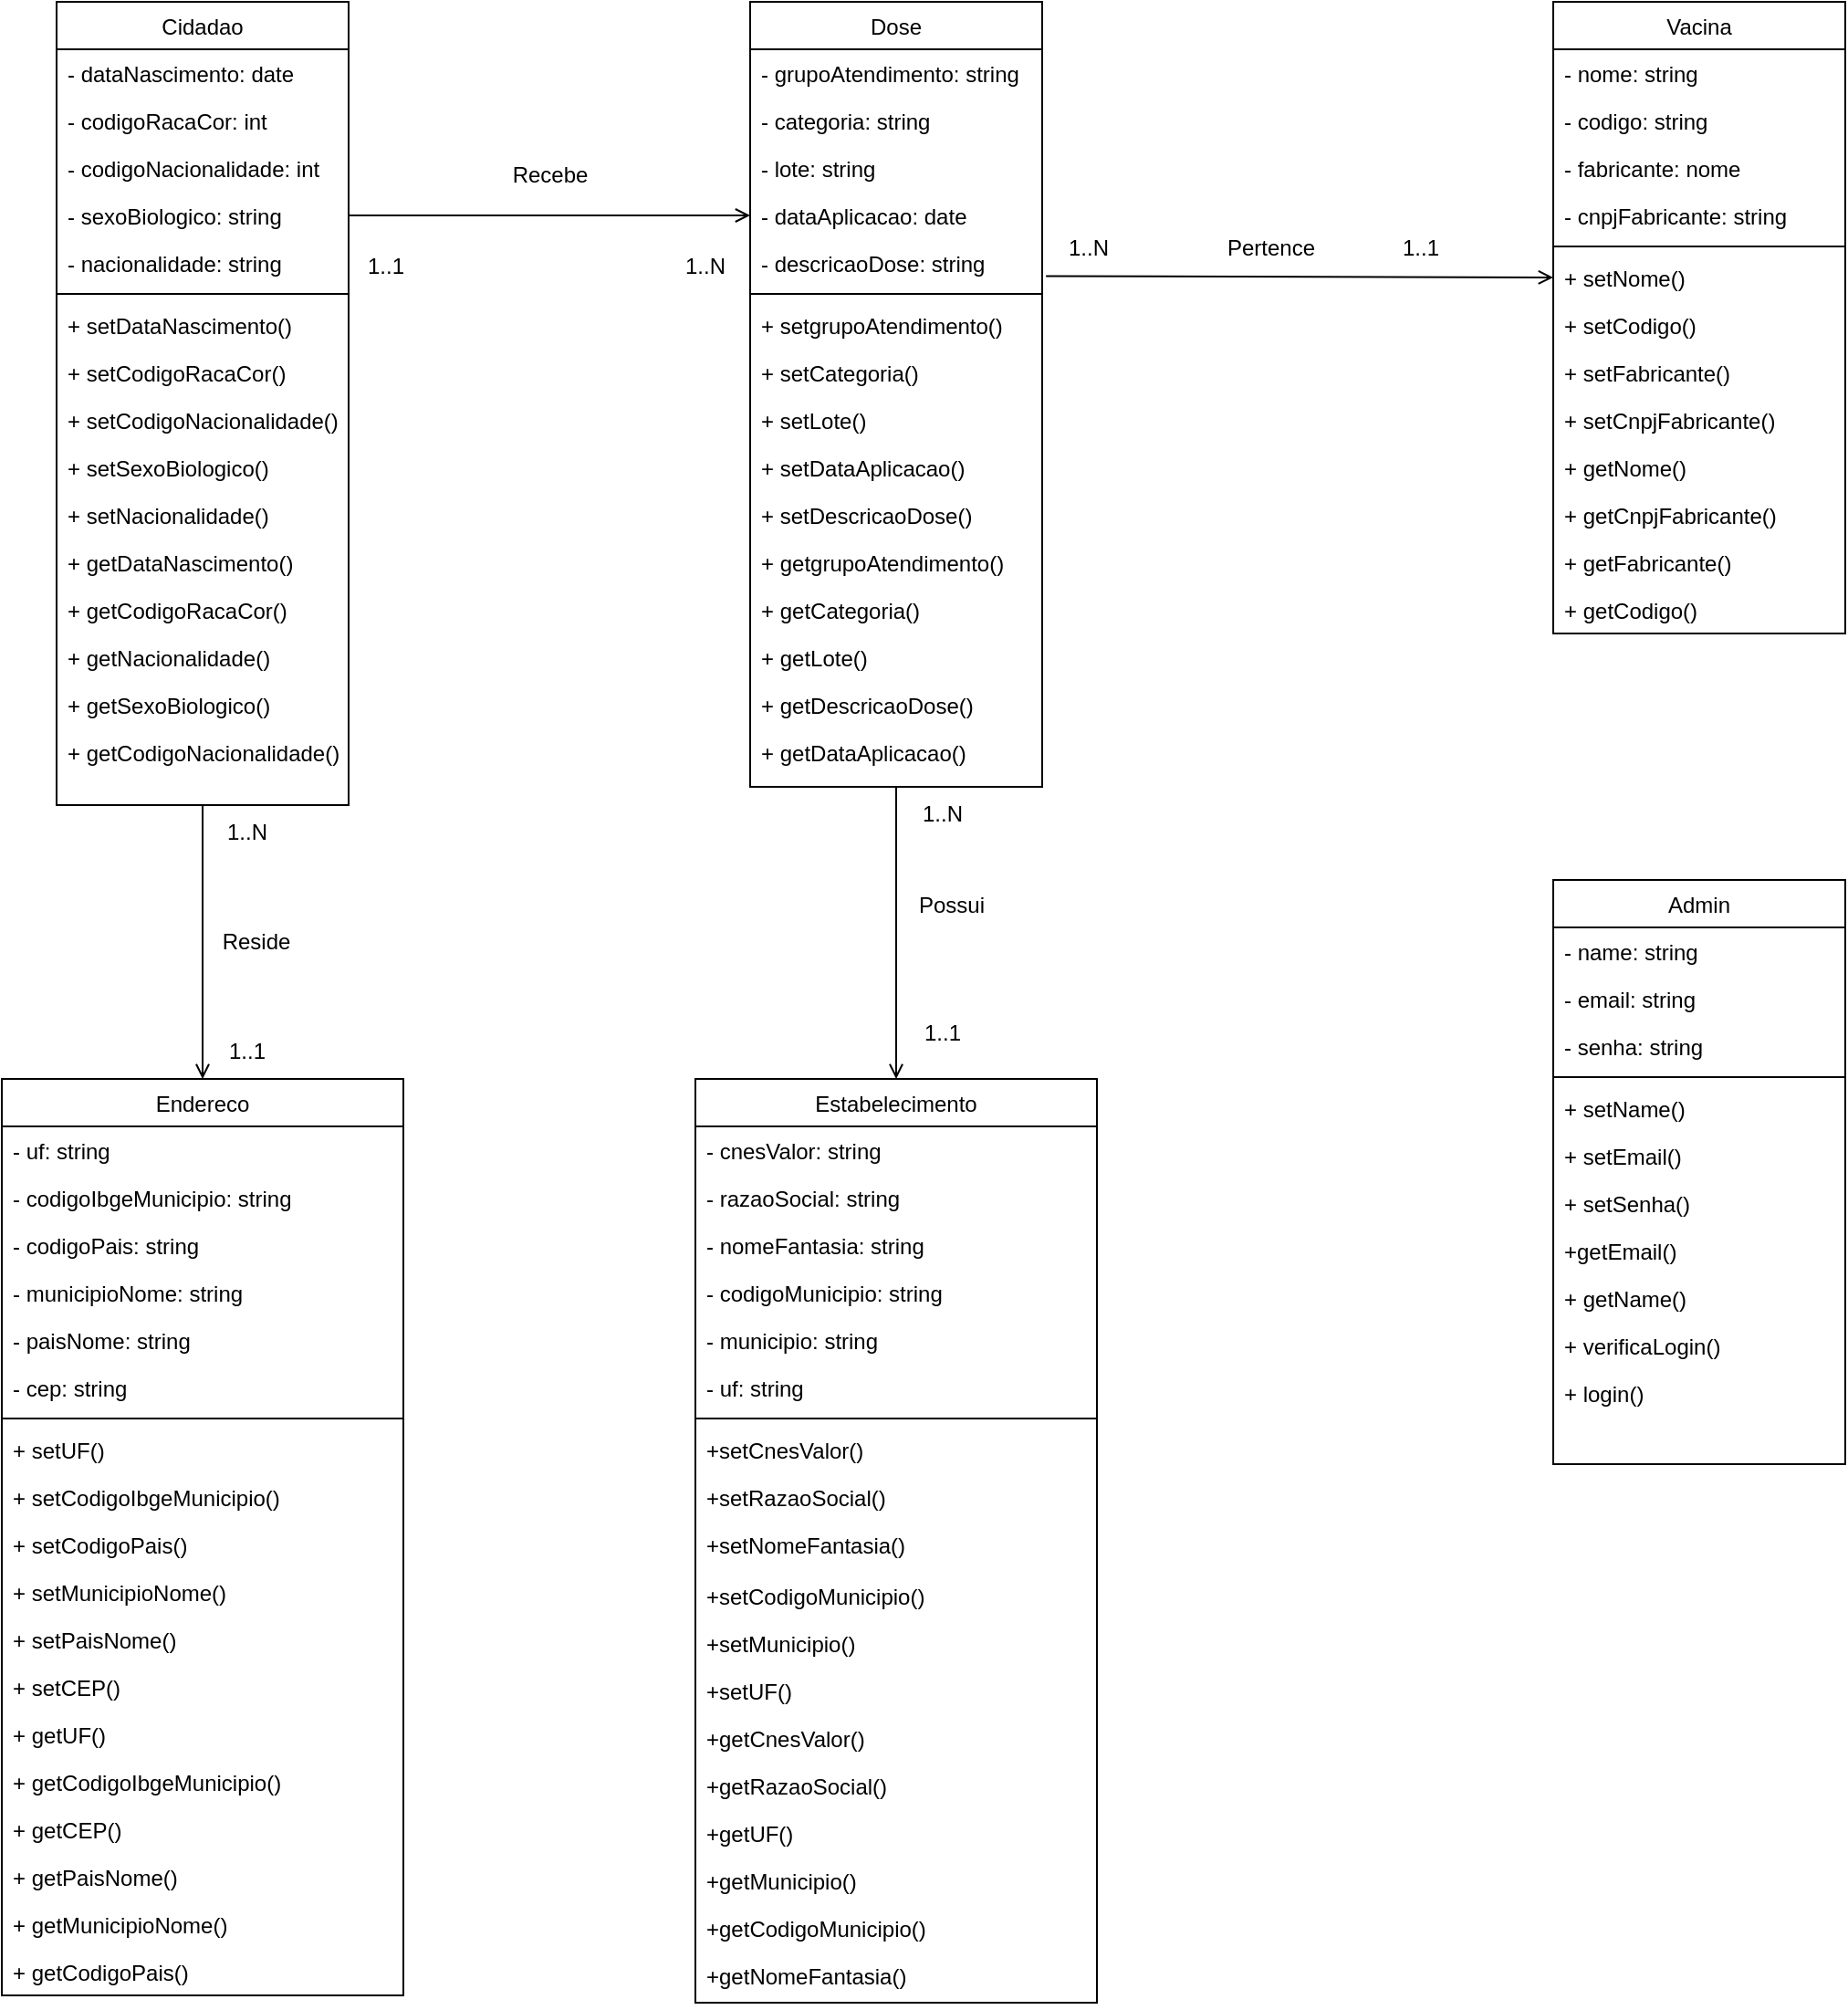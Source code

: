 <mxfile version="23.0.1" type="google">
  <diagram id="C5RBs43oDa-KdzZeNtuy" name="Page-1">
    <mxGraphModel grid="1" page="1" gridSize="10" guides="1" tooltips="1" connect="1" arrows="1" fold="1" pageScale="1" pageWidth="827" pageHeight="1169" math="0" shadow="0">
      <root>
        <mxCell id="WIyWlLk6GJQsqaUBKTNV-0" />
        <mxCell id="WIyWlLk6GJQsqaUBKTNV-1" parent="WIyWlLk6GJQsqaUBKTNV-0" />
        <mxCell id="zkfFHV4jXpPFQw0GAbJ--0" value="Cidadao" style="swimlane;fontStyle=0;align=center;verticalAlign=top;childLayout=stackLayout;horizontal=1;startSize=26;horizontalStack=0;resizeParent=1;resizeLast=0;collapsible=1;marginBottom=0;rounded=0;shadow=0;strokeWidth=1;" vertex="1" parent="WIyWlLk6GJQsqaUBKTNV-1">
          <mxGeometry x="100" y="-120" width="160" height="440" as="geometry">
            <mxRectangle x="230" y="140" width="160" height="26" as="alternateBounds" />
          </mxGeometry>
        </mxCell>
        <mxCell id="zkfFHV4jXpPFQw0GAbJ--1" value="- dataNascimento: date" style="text;align=left;verticalAlign=top;spacingLeft=4;spacingRight=4;overflow=hidden;rotatable=0;points=[[0,0.5],[1,0.5]];portConstraint=eastwest;" vertex="1" parent="zkfFHV4jXpPFQw0GAbJ--0">
          <mxGeometry y="26" width="160" height="26" as="geometry" />
        </mxCell>
        <mxCell id="zkfFHV4jXpPFQw0GAbJ--2" value="- codigoRacaCor: int" style="text;align=left;verticalAlign=top;spacingLeft=4;spacingRight=4;overflow=hidden;rotatable=0;points=[[0,0.5],[1,0.5]];portConstraint=eastwest;rounded=0;shadow=0;html=0;" vertex="1" parent="zkfFHV4jXpPFQw0GAbJ--0">
          <mxGeometry y="52" width="160" height="26" as="geometry" />
        </mxCell>
        <mxCell id="HutTiuyB6yg4-eM_8bj9-27" value="- codigoNacionalidade: int" style="text;align=left;verticalAlign=top;spacingLeft=4;spacingRight=4;overflow=hidden;rotatable=0;points=[[0,0.5],[1,0.5]];portConstraint=eastwest;rounded=0;shadow=0;html=0;" vertex="1" parent="zkfFHV4jXpPFQw0GAbJ--0">
          <mxGeometry y="78" width="160" height="26" as="geometry" />
        </mxCell>
        <mxCell id="HutTiuyB6yg4-eM_8bj9-28" value="- sexoBiologico: string" style="text;align=left;verticalAlign=top;spacingLeft=4;spacingRight=4;overflow=hidden;rotatable=0;points=[[0,0.5],[1,0.5]];portConstraint=eastwest;rounded=0;shadow=0;html=0;" vertex="1" parent="zkfFHV4jXpPFQw0GAbJ--0">
          <mxGeometry y="104" width="160" height="26" as="geometry" />
        </mxCell>
        <mxCell id="HutTiuyB6yg4-eM_8bj9-33" value="- nacionalidade: string" style="text;align=left;verticalAlign=top;spacingLeft=4;spacingRight=4;overflow=hidden;rotatable=0;points=[[0,0.5],[1,0.5]];portConstraint=eastwest;rounded=0;shadow=0;html=0;" vertex="1" parent="zkfFHV4jXpPFQw0GAbJ--0">
          <mxGeometry y="130" width="160" height="26" as="geometry" />
        </mxCell>
        <mxCell id="zkfFHV4jXpPFQw0GAbJ--4" value="" style="line;html=1;strokeWidth=1;align=left;verticalAlign=middle;spacingTop=-1;spacingLeft=3;spacingRight=3;rotatable=0;labelPosition=right;points=[];portConstraint=eastwest;" vertex="1" parent="zkfFHV4jXpPFQw0GAbJ--0">
          <mxGeometry y="156" width="160" height="8" as="geometry" />
        </mxCell>
        <mxCell id="Bacuog-8LGA-fb9sI1cc-3" value="+ setDataNascimento()" style="text;align=left;verticalAlign=top;spacingLeft=4;spacingRight=4;overflow=hidden;rotatable=0;points=[[0,0.5],[1,0.5]];portConstraint=eastwest;rounded=0;shadow=0;html=0;" vertex="1" parent="zkfFHV4jXpPFQw0GAbJ--0">
          <mxGeometry y="164" width="160" height="26" as="geometry" />
        </mxCell>
        <mxCell id="bpzDIggd2GFHh2qr5wV6-1" value="+ setCodigoRacaCor()" style="text;align=left;verticalAlign=top;spacingLeft=4;spacingRight=4;overflow=hidden;rotatable=0;points=[[0,0.5],[1,0.5]];portConstraint=eastwest;rounded=0;shadow=0;html=0;" vertex="1" parent="zkfFHV4jXpPFQw0GAbJ--0">
          <mxGeometry y="190" width="160" height="26" as="geometry" />
        </mxCell>
        <mxCell id="bpzDIggd2GFHh2qr5wV6-2" value="+ setCodigoNacionalidade()" style="text;align=left;verticalAlign=top;spacingLeft=4;spacingRight=4;overflow=hidden;rotatable=0;points=[[0,0.5],[1,0.5]];portConstraint=eastwest;rounded=0;shadow=0;html=0;" vertex="1" parent="zkfFHV4jXpPFQw0GAbJ--0">
          <mxGeometry y="216" width="160" height="26" as="geometry" />
        </mxCell>
        <mxCell id="bpzDIggd2GFHh2qr5wV6-4" value="+ setSexoBiologico()" style="text;align=left;verticalAlign=top;spacingLeft=4;spacingRight=4;overflow=hidden;rotatable=0;points=[[0,0.5],[1,0.5]];portConstraint=eastwest;rounded=0;shadow=0;html=0;" vertex="1" parent="zkfFHV4jXpPFQw0GAbJ--0">
          <mxGeometry y="242" width="160" height="26" as="geometry" />
        </mxCell>
        <mxCell id="bpzDIggd2GFHh2qr5wV6-3" value="+ setNacionalidade()" style="text;align=left;verticalAlign=top;spacingLeft=4;spacingRight=4;overflow=hidden;rotatable=0;points=[[0,0.5],[1,0.5]];portConstraint=eastwest;rounded=0;shadow=0;html=0;" vertex="1" parent="zkfFHV4jXpPFQw0GAbJ--0">
          <mxGeometry y="268" width="160" height="26" as="geometry" />
        </mxCell>
        <mxCell id="bpzDIggd2GFHh2qr5wV6-166" value="+ getDataNascimento()" style="text;align=left;verticalAlign=top;spacingLeft=4;spacingRight=4;overflow=hidden;rotatable=0;points=[[0,0.5],[1,0.5]];portConstraint=eastwest;rounded=0;shadow=0;html=0;" vertex="1" parent="zkfFHV4jXpPFQw0GAbJ--0">
          <mxGeometry y="294" width="160" height="26" as="geometry" />
        </mxCell>
        <mxCell id="bpzDIggd2GFHh2qr5wV6-167" value="+ getCodigoRacaCor()" style="text;align=left;verticalAlign=top;spacingLeft=4;spacingRight=4;overflow=hidden;rotatable=0;points=[[0,0.5],[1,0.5]];portConstraint=eastwest;rounded=0;shadow=0;html=0;" vertex="1" parent="zkfFHV4jXpPFQw0GAbJ--0">
          <mxGeometry y="320" width="160" height="26" as="geometry" />
        </mxCell>
        <mxCell id="bpzDIggd2GFHh2qr5wV6-170" value="+ getNacionalidade()" style="text;align=left;verticalAlign=top;spacingLeft=4;spacingRight=4;overflow=hidden;rotatable=0;points=[[0,0.5],[1,0.5]];portConstraint=eastwest;rounded=0;shadow=0;html=0;" vertex="1" parent="zkfFHV4jXpPFQw0GAbJ--0">
          <mxGeometry y="346" width="160" height="26" as="geometry" />
        </mxCell>
        <mxCell id="bpzDIggd2GFHh2qr5wV6-169" value="+ getSexoBiologico()" style="text;align=left;verticalAlign=top;spacingLeft=4;spacingRight=4;overflow=hidden;rotatable=0;points=[[0,0.5],[1,0.5]];portConstraint=eastwest;rounded=0;shadow=0;html=0;" vertex="1" parent="zkfFHV4jXpPFQw0GAbJ--0">
          <mxGeometry y="372" width="160" height="26" as="geometry" />
        </mxCell>
        <mxCell id="bpzDIggd2GFHh2qr5wV6-168" value="+ getCodigoNacionalidade()" style="text;align=left;verticalAlign=top;spacingLeft=4;spacingRight=4;overflow=hidden;rotatable=0;points=[[0,0.5],[1,0.5]];portConstraint=eastwest;rounded=0;shadow=0;html=0;" vertex="1" parent="zkfFHV4jXpPFQw0GAbJ--0">
          <mxGeometry y="398" width="160" height="26" as="geometry" />
        </mxCell>
        <mxCell id="zkfFHV4jXpPFQw0GAbJ--17" value="Endereco" style="swimlane;fontStyle=0;align=center;verticalAlign=top;childLayout=stackLayout;horizontal=1;startSize=26;horizontalStack=0;resizeParent=1;resizeLast=0;collapsible=1;marginBottom=0;rounded=0;shadow=0;strokeWidth=1;" vertex="1" parent="WIyWlLk6GJQsqaUBKTNV-1">
          <mxGeometry x="70" y="470" width="220" height="502" as="geometry">
            <mxRectangle x="550" y="140" width="160" height="26" as="alternateBounds" />
          </mxGeometry>
        </mxCell>
        <mxCell id="zkfFHV4jXpPFQw0GAbJ--18" value="- uf: string" style="text;align=left;verticalAlign=top;spacingLeft=4;spacingRight=4;overflow=hidden;rotatable=0;points=[[0,0.5],[1,0.5]];portConstraint=eastwest;" vertex="1" parent="zkfFHV4jXpPFQw0GAbJ--17">
          <mxGeometry y="26" width="220" height="26" as="geometry" />
        </mxCell>
        <mxCell id="zkfFHV4jXpPFQw0GAbJ--19" value="- codigoIbgeMunicipio: string" style="text;align=left;verticalAlign=top;spacingLeft=4;spacingRight=4;overflow=hidden;rotatable=0;points=[[0,0.5],[1,0.5]];portConstraint=eastwest;rounded=0;shadow=0;html=0;" vertex="1" parent="zkfFHV4jXpPFQw0GAbJ--17">
          <mxGeometry y="52" width="220" height="26" as="geometry" />
        </mxCell>
        <mxCell id="HutTiuyB6yg4-eM_8bj9-32" value="- codigoPais: string" style="text;align=left;verticalAlign=top;spacingLeft=4;spacingRight=4;overflow=hidden;rotatable=0;points=[[0,0.5],[1,0.5]];portConstraint=eastwest;rounded=0;shadow=0;html=0;" vertex="1" parent="zkfFHV4jXpPFQw0GAbJ--17">
          <mxGeometry y="78" width="220" height="26" as="geometry" />
        </mxCell>
        <mxCell id="HutTiuyB6yg4-eM_8bj9-29" value="- municipioNome: string" style="text;align=left;verticalAlign=top;spacingLeft=4;spacingRight=4;overflow=hidden;rotatable=0;points=[[0,0.5],[1,0.5]];portConstraint=eastwest;rounded=0;shadow=0;html=0;" vertex="1" parent="zkfFHV4jXpPFQw0GAbJ--17">
          <mxGeometry y="104" width="220" height="26" as="geometry" />
        </mxCell>
        <mxCell id="HutTiuyB6yg4-eM_8bj9-72" value="- paisNome: string" style="text;align=left;verticalAlign=top;spacingLeft=4;spacingRight=4;overflow=hidden;rotatable=0;points=[[0,0.5],[1,0.5]];portConstraint=eastwest;rounded=0;shadow=0;html=0;" vertex="1" parent="zkfFHV4jXpPFQw0GAbJ--17">
          <mxGeometry y="130" width="220" height="26" as="geometry" />
        </mxCell>
        <mxCell id="HutTiuyB6yg4-eM_8bj9-30" value="- cep: string" style="text;align=left;verticalAlign=top;spacingLeft=4;spacingRight=4;overflow=hidden;rotatable=0;points=[[0,0.5],[1,0.5]];portConstraint=eastwest;rounded=0;shadow=0;html=0;" vertex="1" parent="zkfFHV4jXpPFQw0GAbJ--17">
          <mxGeometry y="156" width="220" height="26" as="geometry" />
        </mxCell>
        <mxCell id="zkfFHV4jXpPFQw0GAbJ--23" value="" style="line;html=1;strokeWidth=1;align=left;verticalAlign=middle;spacingTop=-1;spacingLeft=3;spacingRight=3;rotatable=0;labelPosition=right;points=[];portConstraint=eastwest;" vertex="1" parent="zkfFHV4jXpPFQw0GAbJ--17">
          <mxGeometry y="182" width="220" height="8" as="geometry" />
        </mxCell>
        <mxCell id="bpzDIggd2GFHh2qr5wV6-17" value="+ setUF()" style="text;align=left;verticalAlign=top;spacingLeft=4;spacingRight=4;overflow=hidden;rotatable=0;points=[[0,0.5],[1,0.5]];portConstraint=eastwest;rounded=0;shadow=0;html=0;" vertex="1" parent="zkfFHV4jXpPFQw0GAbJ--17">
          <mxGeometry y="190" width="220" height="26" as="geometry" />
        </mxCell>
        <mxCell id="bpzDIggd2GFHh2qr5wV6-18" value="+ setCodigoIbgeMunicipio()" style="text;align=left;verticalAlign=top;spacingLeft=4;spacingRight=4;overflow=hidden;rotatable=0;points=[[0,0.5],[1,0.5]];portConstraint=eastwest;rounded=0;shadow=0;html=0;" vertex="1" parent="zkfFHV4jXpPFQw0GAbJ--17">
          <mxGeometry y="216" width="220" height="26" as="geometry" />
        </mxCell>
        <mxCell id="Bacuog-8LGA-fb9sI1cc-4" value="+ setCodigoPais()" style="text;align=left;verticalAlign=top;spacingLeft=4;spacingRight=4;overflow=hidden;rotatable=0;points=[[0,0.5],[1,0.5]];portConstraint=eastwest;rounded=0;shadow=0;html=0;" vertex="1" parent="zkfFHV4jXpPFQw0GAbJ--17">
          <mxGeometry y="242" width="220" height="26" as="geometry" />
        </mxCell>
        <mxCell id="bpzDIggd2GFHh2qr5wV6-21" value="+ setMunicipioNome()" style="text;align=left;verticalAlign=top;spacingLeft=4;spacingRight=4;overflow=hidden;rotatable=0;points=[[0,0.5],[1,0.5]];portConstraint=eastwest;rounded=0;shadow=0;html=0;" vertex="1" parent="zkfFHV4jXpPFQw0GAbJ--17">
          <mxGeometry y="268" width="220" height="26" as="geometry" />
        </mxCell>
        <mxCell id="bpzDIggd2GFHh2qr5wV6-22" value="+ setPaisNome()" style="text;align=left;verticalAlign=top;spacingLeft=4;spacingRight=4;overflow=hidden;rotatable=0;points=[[0,0.5],[1,0.5]];portConstraint=eastwest;rounded=0;shadow=0;html=0;" vertex="1" parent="zkfFHV4jXpPFQw0GAbJ--17">
          <mxGeometry y="294" width="220" height="26" as="geometry" />
        </mxCell>
        <mxCell id="bpzDIggd2GFHh2qr5wV6-19" value="+ setCEP()" style="text;align=left;verticalAlign=top;spacingLeft=4;spacingRight=4;overflow=hidden;rotatable=0;points=[[0,0.5],[1,0.5]];portConstraint=eastwest;rounded=0;shadow=0;html=0;" vertex="1" parent="zkfFHV4jXpPFQw0GAbJ--17">
          <mxGeometry y="320" width="220" height="26" as="geometry" />
        </mxCell>
        <mxCell id="bpzDIggd2GFHh2qr5wV6-181" value="+ getUF()" style="text;align=left;verticalAlign=top;spacingLeft=4;spacingRight=4;overflow=hidden;rotatable=0;points=[[0,0.5],[1,0.5]];portConstraint=eastwest;rounded=0;shadow=0;html=0;" vertex="1" parent="zkfFHV4jXpPFQw0GAbJ--17">
          <mxGeometry y="346" width="220" height="26" as="geometry" />
        </mxCell>
        <mxCell id="bpzDIggd2GFHh2qr5wV6-182" value="+ getCodigoIbgeMunicipio()" style="text;align=left;verticalAlign=top;spacingLeft=4;spacingRight=4;overflow=hidden;rotatable=0;points=[[0,0.5],[1,0.5]];portConstraint=eastwest;rounded=0;shadow=0;html=0;" vertex="1" parent="zkfFHV4jXpPFQw0GAbJ--17">
          <mxGeometry y="372" width="220" height="26" as="geometry" />
        </mxCell>
        <mxCell id="bpzDIggd2GFHh2qr5wV6-186" value="+ getCEP()" style="text;align=left;verticalAlign=top;spacingLeft=4;spacingRight=4;overflow=hidden;rotatable=0;points=[[0,0.5],[1,0.5]];portConstraint=eastwest;rounded=0;shadow=0;html=0;" vertex="1" parent="zkfFHV4jXpPFQw0GAbJ--17">
          <mxGeometry y="398" width="220" height="26" as="geometry" />
        </mxCell>
        <mxCell id="bpzDIggd2GFHh2qr5wV6-185" value="+ getPaisNome()" style="text;align=left;verticalAlign=top;spacingLeft=4;spacingRight=4;overflow=hidden;rotatable=0;points=[[0,0.5],[1,0.5]];portConstraint=eastwest;rounded=0;shadow=0;html=0;" vertex="1" parent="zkfFHV4jXpPFQw0GAbJ--17">
          <mxGeometry y="424" width="220" height="26" as="geometry" />
        </mxCell>
        <mxCell id="bpzDIggd2GFHh2qr5wV6-184" value="+ getMunicipioNome()" style="text;align=left;verticalAlign=top;spacingLeft=4;spacingRight=4;overflow=hidden;rotatable=0;points=[[0,0.5],[1,0.5]];portConstraint=eastwest;rounded=0;shadow=0;html=0;" vertex="1" parent="zkfFHV4jXpPFQw0GAbJ--17">
          <mxGeometry y="450" width="220" height="26" as="geometry" />
        </mxCell>
        <mxCell id="bpzDIggd2GFHh2qr5wV6-183" value="+ getCodigoPais()" style="text;align=left;verticalAlign=top;spacingLeft=4;spacingRight=4;overflow=hidden;rotatable=0;points=[[0,0.5],[1,0.5]];portConstraint=eastwest;rounded=0;shadow=0;html=0;" vertex="1" parent="zkfFHV4jXpPFQw0GAbJ--17">
          <mxGeometry y="476" width="220" height="26" as="geometry" />
        </mxCell>
        <mxCell id="HutTiuyB6yg4-eM_8bj9-0" value="Dose" style="swimlane;fontStyle=0;align=center;verticalAlign=top;childLayout=stackLayout;horizontal=1;startSize=26;horizontalStack=0;resizeParent=1;resizeLast=0;collapsible=1;marginBottom=0;rounded=0;shadow=0;strokeWidth=1;" vertex="1" parent="WIyWlLk6GJQsqaUBKTNV-1">
          <mxGeometry x="480" y="-120" width="160" height="430" as="geometry">
            <mxRectangle x="230" y="140" width="160" height="26" as="alternateBounds" />
          </mxGeometry>
        </mxCell>
        <mxCell id="HutTiuyB6yg4-eM_8bj9-1" value="- grupoAtendimento: string" style="text;align=left;verticalAlign=top;spacingLeft=4;spacingRight=4;overflow=hidden;rotatable=0;points=[[0,0.5],[1,0.5]];portConstraint=eastwest;" vertex="1" parent="HutTiuyB6yg4-eM_8bj9-0">
          <mxGeometry y="26" width="160" height="26" as="geometry" />
        </mxCell>
        <mxCell id="HutTiuyB6yg4-eM_8bj9-42" value="- categoria: string" style="text;align=left;verticalAlign=top;spacingLeft=4;spacingRight=4;overflow=hidden;rotatable=0;points=[[0,0.5],[1,0.5]];portConstraint=eastwest;" vertex="1" parent="HutTiuyB6yg4-eM_8bj9-0">
          <mxGeometry y="52" width="160" height="26" as="geometry" />
        </mxCell>
        <mxCell id="HutTiuyB6yg4-eM_8bj9-45" value="- lote: string" style="text;align=left;verticalAlign=top;spacingLeft=4;spacingRight=4;overflow=hidden;rotatable=0;points=[[0,0.5],[1,0.5]];portConstraint=eastwest;" vertex="1" parent="HutTiuyB6yg4-eM_8bj9-0">
          <mxGeometry y="78" width="160" height="26" as="geometry" />
        </mxCell>
        <mxCell id="HutTiuyB6yg4-eM_8bj9-44" value="- dataAplicacao: date" style="text;align=left;verticalAlign=top;spacingLeft=4;spacingRight=4;overflow=hidden;rotatable=0;points=[[0,0.5],[1,0.5]];portConstraint=eastwest;" vertex="1" parent="HutTiuyB6yg4-eM_8bj9-0">
          <mxGeometry y="104" width="160" height="26" as="geometry" />
        </mxCell>
        <mxCell id="HutTiuyB6yg4-eM_8bj9-43" value="- descricaoDose: string" style="text;align=left;verticalAlign=top;spacingLeft=4;spacingRight=4;overflow=hidden;rotatable=0;points=[[0,0.5],[1,0.5]];portConstraint=eastwest;" vertex="1" parent="HutTiuyB6yg4-eM_8bj9-0">
          <mxGeometry y="130" width="160" height="26" as="geometry" />
        </mxCell>
        <mxCell id="HutTiuyB6yg4-eM_8bj9-4" value="" style="line;html=1;strokeWidth=1;align=left;verticalAlign=middle;spacingTop=-1;spacingLeft=3;spacingRight=3;rotatable=0;labelPosition=right;points=[];portConstraint=eastwest;" vertex="1" parent="HutTiuyB6yg4-eM_8bj9-0">
          <mxGeometry y="156" width="160" height="8" as="geometry" />
        </mxCell>
        <mxCell id="Bacuog-8LGA-fb9sI1cc-8" value="+ setgrupoAtendimento()" style="text;align=left;verticalAlign=top;spacingLeft=4;spacingRight=4;overflow=hidden;rotatable=0;points=[[0,0.5],[1,0.5]];portConstraint=eastwest;" vertex="1" parent="HutTiuyB6yg4-eM_8bj9-0">
          <mxGeometry y="164" width="160" height="26" as="geometry" />
        </mxCell>
        <mxCell id="bpzDIggd2GFHh2qr5wV6-6" value="+ setCategoria()" style="text;align=left;verticalAlign=top;spacingLeft=4;spacingRight=4;overflow=hidden;rotatable=0;points=[[0,0.5],[1,0.5]];portConstraint=eastwest;" vertex="1" parent="HutTiuyB6yg4-eM_8bj9-0">
          <mxGeometry y="190" width="160" height="26" as="geometry" />
        </mxCell>
        <mxCell id="bpzDIggd2GFHh2qr5wV6-8" value="+ setLote()" style="text;align=left;verticalAlign=top;spacingLeft=4;spacingRight=4;overflow=hidden;rotatable=0;points=[[0,0.5],[1,0.5]];portConstraint=eastwest;" vertex="1" parent="HutTiuyB6yg4-eM_8bj9-0">
          <mxGeometry y="216" width="160" height="26" as="geometry" />
        </mxCell>
        <mxCell id="bpzDIggd2GFHh2qr5wV6-9" value="+ setDataAplicacao()" style="text;align=left;verticalAlign=top;spacingLeft=4;spacingRight=4;overflow=hidden;rotatable=0;points=[[0,0.5],[1,0.5]];portConstraint=eastwest;" vertex="1" parent="HutTiuyB6yg4-eM_8bj9-0">
          <mxGeometry y="242" width="160" height="26" as="geometry" />
        </mxCell>
        <mxCell id="bpzDIggd2GFHh2qr5wV6-10" value="+ setDescricaoDose()" style="text;align=left;verticalAlign=top;spacingLeft=4;spacingRight=4;overflow=hidden;rotatable=0;points=[[0,0.5],[1,0.5]];portConstraint=eastwest;" vertex="1" parent="HutTiuyB6yg4-eM_8bj9-0">
          <mxGeometry y="268" width="160" height="26" as="geometry" />
        </mxCell>
        <mxCell id="bpzDIggd2GFHh2qr5wV6-171" value="+ getgrupoAtendimento()" style="text;align=left;verticalAlign=top;spacingLeft=4;spacingRight=4;overflow=hidden;rotatable=0;points=[[0,0.5],[1,0.5]];portConstraint=eastwest;" vertex="1" parent="HutTiuyB6yg4-eM_8bj9-0">
          <mxGeometry y="294" width="160" height="26" as="geometry" />
        </mxCell>
        <mxCell id="bpzDIggd2GFHh2qr5wV6-172" value="+ getCategoria()" style="text;align=left;verticalAlign=top;spacingLeft=4;spacingRight=4;overflow=hidden;rotatable=0;points=[[0,0.5],[1,0.5]];portConstraint=eastwest;" vertex="1" parent="HutTiuyB6yg4-eM_8bj9-0">
          <mxGeometry y="320" width="160" height="26" as="geometry" />
        </mxCell>
        <mxCell id="bpzDIggd2GFHh2qr5wV6-173" value="+ getLote()" style="text;align=left;verticalAlign=top;spacingLeft=4;spacingRight=4;overflow=hidden;rotatable=0;points=[[0,0.5],[1,0.5]];portConstraint=eastwest;" vertex="1" parent="HutTiuyB6yg4-eM_8bj9-0">
          <mxGeometry y="346" width="160" height="26" as="geometry" />
        </mxCell>
        <mxCell id="bpzDIggd2GFHh2qr5wV6-175" value="+ getDescricaoDose()" style="text;align=left;verticalAlign=top;spacingLeft=4;spacingRight=4;overflow=hidden;rotatable=0;points=[[0,0.5],[1,0.5]];portConstraint=eastwest;" vertex="1" parent="HutTiuyB6yg4-eM_8bj9-0">
          <mxGeometry y="372" width="160" height="26" as="geometry" />
        </mxCell>
        <mxCell id="bpzDIggd2GFHh2qr5wV6-174" value="+ getDataAplicacao()" style="text;align=left;verticalAlign=top;spacingLeft=4;spacingRight=4;overflow=hidden;rotatable=0;points=[[0,0.5],[1,0.5]];portConstraint=eastwest;" vertex="1" parent="HutTiuyB6yg4-eM_8bj9-0">
          <mxGeometry y="398" width="160" height="26" as="geometry" />
        </mxCell>
        <mxCell id="HutTiuyB6yg4-eM_8bj9-6" value="Vacina" style="swimlane;fontStyle=0;align=center;verticalAlign=top;childLayout=stackLayout;horizontal=1;startSize=26;horizontalStack=0;resizeParent=1;resizeLast=0;collapsible=1;marginBottom=0;rounded=0;shadow=0;strokeWidth=1;" vertex="1" parent="WIyWlLk6GJQsqaUBKTNV-1">
          <mxGeometry x="920" y="-120" width="160" height="346" as="geometry">
            <mxRectangle x="230" y="140" width="160" height="26" as="alternateBounds" />
          </mxGeometry>
        </mxCell>
        <mxCell id="HutTiuyB6yg4-eM_8bj9-7" value="- nome: string" style="text;align=left;verticalAlign=top;spacingLeft=4;spacingRight=4;overflow=hidden;rotatable=0;points=[[0,0.5],[1,0.5]];portConstraint=eastwest;" vertex="1" parent="HutTiuyB6yg4-eM_8bj9-6">
          <mxGeometry y="26" width="160" height="26" as="geometry" />
        </mxCell>
        <mxCell id="HutTiuyB6yg4-eM_8bj9-8" value="- codigo: string" style="text;align=left;verticalAlign=top;spacingLeft=4;spacingRight=4;overflow=hidden;rotatable=0;points=[[0,0.5],[1,0.5]];portConstraint=eastwest;rounded=0;shadow=0;html=0;" vertex="1" parent="HutTiuyB6yg4-eM_8bj9-6">
          <mxGeometry y="52" width="160" height="26" as="geometry" />
        </mxCell>
        <mxCell id="HutTiuyB6yg4-eM_8bj9-34" value="- fabricante: nome" style="text;align=left;verticalAlign=top;spacingLeft=4;spacingRight=4;overflow=hidden;rotatable=0;points=[[0,0.5],[1,0.5]];portConstraint=eastwest;rounded=0;shadow=0;html=0;" vertex="1" parent="HutTiuyB6yg4-eM_8bj9-6">
          <mxGeometry y="78" width="160" height="26" as="geometry" />
        </mxCell>
        <mxCell id="HutTiuyB6yg4-eM_8bj9-35" value="- cnpjFabricante: string" style="text;align=left;verticalAlign=top;spacingLeft=4;spacingRight=4;overflow=hidden;rotatable=0;points=[[0,0.5],[1,0.5]];portConstraint=eastwest;rounded=0;shadow=0;html=0;" vertex="1" parent="HutTiuyB6yg4-eM_8bj9-6">
          <mxGeometry y="104" width="160" height="26" as="geometry" />
        </mxCell>
        <mxCell id="HutTiuyB6yg4-eM_8bj9-10" value="" style="line;html=1;strokeWidth=1;align=left;verticalAlign=middle;spacingTop=-1;spacingLeft=3;spacingRight=3;rotatable=0;labelPosition=right;points=[];portConstraint=eastwest;" vertex="1" parent="HutTiuyB6yg4-eM_8bj9-6">
          <mxGeometry y="130" width="160" height="8" as="geometry" />
        </mxCell>
        <mxCell id="Bacuog-8LGA-fb9sI1cc-13" value="+ setNome()" style="text;align=left;verticalAlign=top;spacingLeft=4;spacingRight=4;overflow=hidden;rotatable=0;points=[[0,0.5],[1,0.5]];portConstraint=eastwest;rounded=0;shadow=0;html=0;" vertex="1" parent="HutTiuyB6yg4-eM_8bj9-6">
          <mxGeometry y="138" width="160" height="26" as="geometry" />
        </mxCell>
        <mxCell id="bpzDIggd2GFHh2qr5wV6-16" value="+ setCodigo()" style="text;align=left;verticalAlign=top;spacingLeft=4;spacingRight=4;overflow=hidden;rotatable=0;points=[[0,0.5],[1,0.5]];portConstraint=eastwest;rounded=0;shadow=0;html=0;" vertex="1" parent="HutTiuyB6yg4-eM_8bj9-6">
          <mxGeometry y="164" width="160" height="26" as="geometry" />
        </mxCell>
        <mxCell id="bpzDIggd2GFHh2qr5wV6-15" value="+ setFabricante()" style="text;align=left;verticalAlign=top;spacingLeft=4;spacingRight=4;overflow=hidden;rotatable=0;points=[[0,0.5],[1,0.5]];portConstraint=eastwest;rounded=0;shadow=0;html=0;" vertex="1" parent="HutTiuyB6yg4-eM_8bj9-6">
          <mxGeometry y="190" width="160" height="26" as="geometry" />
        </mxCell>
        <mxCell id="bpzDIggd2GFHh2qr5wV6-14" value="+ setCnpjFabricante()" style="text;align=left;verticalAlign=top;spacingLeft=4;spacingRight=4;overflow=hidden;rotatable=0;points=[[0,0.5],[1,0.5]];portConstraint=eastwest;rounded=0;shadow=0;html=0;" vertex="1" parent="HutTiuyB6yg4-eM_8bj9-6">
          <mxGeometry y="216" width="160" height="26" as="geometry" />
        </mxCell>
        <mxCell id="bpzDIggd2GFHh2qr5wV6-208" value="+ getNome()" style="text;align=left;verticalAlign=top;spacingLeft=4;spacingRight=4;overflow=hidden;rotatable=0;points=[[0,0.5],[1,0.5]];portConstraint=eastwest;rounded=0;shadow=0;html=0;" vertex="1" parent="HutTiuyB6yg4-eM_8bj9-6">
          <mxGeometry y="242" width="160" height="26" as="geometry" />
        </mxCell>
        <mxCell id="bpzDIggd2GFHh2qr5wV6-211" value="+ getCnpjFabricante()" style="text;align=left;verticalAlign=top;spacingLeft=4;spacingRight=4;overflow=hidden;rotatable=0;points=[[0,0.5],[1,0.5]];portConstraint=eastwest;rounded=0;shadow=0;html=0;" vertex="1" parent="HutTiuyB6yg4-eM_8bj9-6">
          <mxGeometry y="268" width="160" height="26" as="geometry" />
        </mxCell>
        <mxCell id="bpzDIggd2GFHh2qr5wV6-210" value="+ getFabricante()" style="text;align=left;verticalAlign=top;spacingLeft=4;spacingRight=4;overflow=hidden;rotatable=0;points=[[0,0.5],[1,0.5]];portConstraint=eastwest;rounded=0;shadow=0;html=0;" vertex="1" parent="HutTiuyB6yg4-eM_8bj9-6">
          <mxGeometry y="294" width="160" height="26" as="geometry" />
        </mxCell>
        <mxCell id="bpzDIggd2GFHh2qr5wV6-209" value="+ getCodigo()" style="text;align=left;verticalAlign=top;spacingLeft=4;spacingRight=4;overflow=hidden;rotatable=0;points=[[0,0.5],[1,0.5]];portConstraint=eastwest;rounded=0;shadow=0;html=0;" vertex="1" parent="HutTiuyB6yg4-eM_8bj9-6">
          <mxGeometry y="320" width="160" height="26" as="geometry" />
        </mxCell>
        <mxCell id="HutTiuyB6yg4-eM_8bj9-46" value="Estabelecimento" style="swimlane;fontStyle=0;align=center;verticalAlign=top;childLayout=stackLayout;horizontal=1;startSize=26;horizontalStack=0;resizeParent=1;resizeLast=0;collapsible=1;marginBottom=0;rounded=0;shadow=0;strokeWidth=1;" vertex="1" parent="WIyWlLk6GJQsqaUBKTNV-1">
          <mxGeometry x="450" y="470" width="220" height="506" as="geometry">
            <mxRectangle x="550" y="140" width="160" height="26" as="alternateBounds" />
          </mxGeometry>
        </mxCell>
        <mxCell id="HutTiuyB6yg4-eM_8bj9-47" value="- cnesValor: string" style="text;align=left;verticalAlign=top;spacingLeft=4;spacingRight=4;overflow=hidden;rotatable=0;points=[[0,0.5],[1,0.5]];portConstraint=eastwest;" vertex="1" parent="HutTiuyB6yg4-eM_8bj9-46">
          <mxGeometry y="26" width="220" height="26" as="geometry" />
        </mxCell>
        <mxCell id="HutTiuyB6yg4-eM_8bj9-48" value="- razaoSocial: string" style="text;align=left;verticalAlign=top;spacingLeft=4;spacingRight=4;overflow=hidden;rotatable=0;points=[[0,0.5],[1,0.5]];portConstraint=eastwest;rounded=0;shadow=0;html=0;" vertex="1" parent="HutTiuyB6yg4-eM_8bj9-46">
          <mxGeometry y="52" width="220" height="26" as="geometry" />
        </mxCell>
        <mxCell id="HutTiuyB6yg4-eM_8bj9-49" value="- nomeFantasia: string" style="text;align=left;verticalAlign=top;spacingLeft=4;spacingRight=4;overflow=hidden;rotatable=0;points=[[0,0.5],[1,0.5]];portConstraint=eastwest;rounded=0;shadow=0;html=0;" vertex="1" parent="HutTiuyB6yg4-eM_8bj9-46">
          <mxGeometry y="78" width="220" height="26" as="geometry" />
        </mxCell>
        <mxCell id="HutTiuyB6yg4-eM_8bj9-50" value="- codigoMunicipio: string" style="text;align=left;verticalAlign=top;spacingLeft=4;spacingRight=4;overflow=hidden;rotatable=0;points=[[0,0.5],[1,0.5]];portConstraint=eastwest;rounded=0;shadow=0;html=0;" vertex="1" parent="HutTiuyB6yg4-eM_8bj9-46">
          <mxGeometry y="104" width="220" height="26" as="geometry" />
        </mxCell>
        <mxCell id="HutTiuyB6yg4-eM_8bj9-51" value="- municipio: string" style="text;align=left;verticalAlign=top;spacingLeft=4;spacingRight=4;overflow=hidden;rotatable=0;points=[[0,0.5],[1,0.5]];portConstraint=eastwest;rounded=0;shadow=0;html=0;" vertex="1" parent="HutTiuyB6yg4-eM_8bj9-46">
          <mxGeometry y="130" width="220" height="26" as="geometry" />
        </mxCell>
        <mxCell id="HutTiuyB6yg4-eM_8bj9-52" value="- uf: string" style="text;align=left;verticalAlign=top;spacingLeft=4;spacingRight=4;overflow=hidden;rotatable=0;points=[[0,0.5],[1,0.5]];portConstraint=eastwest;rounded=0;shadow=0;html=0;" vertex="1" parent="HutTiuyB6yg4-eM_8bj9-46">
          <mxGeometry y="156" width="220" height="26" as="geometry" />
        </mxCell>
        <mxCell id="HutTiuyB6yg4-eM_8bj9-53" value="" style="line;html=1;strokeWidth=1;align=left;verticalAlign=middle;spacingTop=-1;spacingLeft=3;spacingRight=3;rotatable=0;labelPosition=right;points=[];portConstraint=eastwest;" vertex="1" parent="HutTiuyB6yg4-eM_8bj9-46">
          <mxGeometry y="182" width="220" height="8" as="geometry" />
        </mxCell>
        <mxCell id="Bacuog-8LGA-fb9sI1cc-10" value="+setCnesValor()" style="text;align=left;verticalAlign=top;spacingLeft=4;spacingRight=4;overflow=hidden;rotatable=0;points=[[0,0.5],[1,0.5]];portConstraint=eastwest;rounded=0;shadow=0;html=0;" vertex="1" parent="HutTiuyB6yg4-eM_8bj9-46">
          <mxGeometry y="190" width="220" height="26" as="geometry" />
        </mxCell>
        <mxCell id="bpzDIggd2GFHh2qr5wV6-155" value="+setRazaoSocial()" style="text;align=left;verticalAlign=top;spacingLeft=4;spacingRight=4;overflow=hidden;rotatable=0;points=[[0,0.5],[1,0.5]];portConstraint=eastwest;rounded=0;shadow=0;html=0;" vertex="1" parent="HutTiuyB6yg4-eM_8bj9-46">
          <mxGeometry y="216" width="220" height="26" as="geometry" />
        </mxCell>
        <mxCell id="bpzDIggd2GFHh2qr5wV6-152" value="+setNomeFantasia()" style="text;align=left;verticalAlign=top;spacingLeft=4;spacingRight=4;overflow=hidden;rotatable=0;points=[[0,0.5],[1,0.5]];portConstraint=eastwest;rounded=0;shadow=0;html=0;" vertex="1" parent="HutTiuyB6yg4-eM_8bj9-46">
          <mxGeometry y="242" width="220" height="28" as="geometry" />
        </mxCell>
        <mxCell id="bpzDIggd2GFHh2qr5wV6-153" value="+setCodigoMunicipio()" style="text;align=left;verticalAlign=top;spacingLeft=4;spacingRight=4;overflow=hidden;rotatable=0;points=[[0,0.5],[1,0.5]];portConstraint=eastwest;rounded=0;shadow=0;html=0;" vertex="1" parent="HutTiuyB6yg4-eM_8bj9-46">
          <mxGeometry y="270" width="220" height="26" as="geometry" />
        </mxCell>
        <mxCell id="bpzDIggd2GFHh2qr5wV6-158" value="+setMunicipio()" style="text;align=left;verticalAlign=top;spacingLeft=4;spacingRight=4;overflow=hidden;rotatable=0;points=[[0,0.5],[1,0.5]];portConstraint=eastwest;rounded=0;shadow=0;html=0;" vertex="1" parent="HutTiuyB6yg4-eM_8bj9-46">
          <mxGeometry y="296" width="220" height="26" as="geometry" />
        </mxCell>
        <mxCell id="bpzDIggd2GFHh2qr5wV6-157" value="+setUF()" style="text;align=left;verticalAlign=top;spacingLeft=4;spacingRight=4;overflow=hidden;rotatable=0;points=[[0,0.5],[1,0.5]];portConstraint=eastwest;rounded=0;shadow=0;html=0;" vertex="1" parent="HutTiuyB6yg4-eM_8bj9-46">
          <mxGeometry y="322" width="220" height="26" as="geometry" />
        </mxCell>
        <mxCell id="bpzDIggd2GFHh2qr5wV6-198" value="+getCnesValor()" style="text;align=left;verticalAlign=top;spacingLeft=4;spacingRight=4;overflow=hidden;rotatable=0;points=[[0,0.5],[1,0.5]];portConstraint=eastwest;rounded=0;shadow=0;html=0;" vertex="1" parent="HutTiuyB6yg4-eM_8bj9-46">
          <mxGeometry y="348" width="220" height="26" as="geometry" />
        </mxCell>
        <mxCell id="bpzDIggd2GFHh2qr5wV6-199" value="+getRazaoSocial()" style="text;align=left;verticalAlign=top;spacingLeft=4;spacingRight=4;overflow=hidden;rotatable=0;points=[[0,0.5],[1,0.5]];portConstraint=eastwest;rounded=0;shadow=0;html=0;" vertex="1" parent="HutTiuyB6yg4-eM_8bj9-46">
          <mxGeometry y="374" width="220" height="26" as="geometry" />
        </mxCell>
        <mxCell id="bpzDIggd2GFHh2qr5wV6-203" value="+getUF()" style="text;align=left;verticalAlign=top;spacingLeft=4;spacingRight=4;overflow=hidden;rotatable=0;points=[[0,0.5],[1,0.5]];portConstraint=eastwest;rounded=0;shadow=0;html=0;" vertex="1" parent="HutTiuyB6yg4-eM_8bj9-46">
          <mxGeometry y="400" width="220" height="26" as="geometry" />
        </mxCell>
        <mxCell id="bpzDIggd2GFHh2qr5wV6-202" value="+getMunicipio()" style="text;align=left;verticalAlign=top;spacingLeft=4;spacingRight=4;overflow=hidden;rotatable=0;points=[[0,0.5],[1,0.5]];portConstraint=eastwest;rounded=0;shadow=0;html=0;" vertex="1" parent="HutTiuyB6yg4-eM_8bj9-46">
          <mxGeometry y="426" width="220" height="26" as="geometry" />
        </mxCell>
        <mxCell id="bpzDIggd2GFHh2qr5wV6-201" value="+getCodigoMunicipio()" style="text;align=left;verticalAlign=top;spacingLeft=4;spacingRight=4;overflow=hidden;rotatable=0;points=[[0,0.5],[1,0.5]];portConstraint=eastwest;rounded=0;shadow=0;html=0;" vertex="1" parent="HutTiuyB6yg4-eM_8bj9-46">
          <mxGeometry y="452" width="220" height="26" as="geometry" />
        </mxCell>
        <mxCell id="bpzDIggd2GFHh2qr5wV6-200" value="+getNomeFantasia()" style="text;align=left;verticalAlign=top;spacingLeft=4;spacingRight=4;overflow=hidden;rotatable=0;points=[[0,0.5],[1,0.5]];portConstraint=eastwest;rounded=0;shadow=0;html=0;" vertex="1" parent="HutTiuyB6yg4-eM_8bj9-46">
          <mxGeometry y="478" width="220" height="28" as="geometry" />
        </mxCell>
        <mxCell id="HutTiuyB6yg4-eM_8bj9-56" value="" style="endArrow=open;html=1;rounded=0;exitX=1;exitY=0.5;exitDx=0;exitDy=0;endFill=0;entryX=0;entryY=0.5;entryDx=0;entryDy=0;" edge="1" parent="WIyWlLk6GJQsqaUBKTNV-1" source="HutTiuyB6yg4-eM_8bj9-28" target="HutTiuyB6yg4-eM_8bj9-44">
          <mxGeometry width="50" height="50" relative="1" as="geometry">
            <mxPoint x="260.0" y="-9.764" as="sourcePoint" />
            <mxPoint x="610" y="-10" as="targetPoint" />
          </mxGeometry>
        </mxCell>
        <mxCell id="HutTiuyB6yg4-eM_8bj9-57" value="1..1" style="text;html=1;align=center;verticalAlign=middle;resizable=0;points=[];autosize=1;strokeColor=none;fillColor=none;" vertex="1" parent="WIyWlLk6GJQsqaUBKTNV-1">
          <mxGeometry x="260" y="10" width="40" height="30" as="geometry" />
        </mxCell>
        <mxCell id="HutTiuyB6yg4-eM_8bj9-58" value="1..N" style="text;html=1;align=center;verticalAlign=middle;resizable=0;points=[];autosize=1;strokeColor=none;fillColor=none;" vertex="1" parent="WIyWlLk6GJQsqaUBKTNV-1">
          <mxGeometry x="430" y="10" width="50" height="30" as="geometry" />
        </mxCell>
        <mxCell id="HutTiuyB6yg4-eM_8bj9-59" value="" style="endArrow=open;html=1;rounded=0;entryX=0.5;entryY=0;entryDx=0;entryDy=0;exitX=0.5;exitY=1;exitDx=0;exitDy=0;endFill=0;" edge="1" parent="WIyWlLk6GJQsqaUBKTNV-1" source="HutTiuyB6yg4-eM_8bj9-0" target="HutTiuyB6yg4-eM_8bj9-46">
          <mxGeometry width="50" height="50" relative="1" as="geometry">
            <mxPoint x="700" y="210" as="sourcePoint" />
            <mxPoint x="610" y="200" as="targetPoint" />
          </mxGeometry>
        </mxCell>
        <mxCell id="HutTiuyB6yg4-eM_8bj9-60" value="1..1" style="text;html=1;align=center;verticalAlign=middle;resizable=0;points=[];autosize=1;strokeColor=none;fillColor=none;" vertex="1" parent="WIyWlLk6GJQsqaUBKTNV-1">
          <mxGeometry x="565" y="430" width="40" height="30" as="geometry" />
        </mxCell>
        <mxCell id="HutTiuyB6yg4-eM_8bj9-61" value="1..N" style="text;html=1;align=center;verticalAlign=middle;resizable=0;points=[];autosize=1;strokeColor=none;fillColor=none;" vertex="1" parent="WIyWlLk6GJQsqaUBKTNV-1">
          <mxGeometry x="560" y="310" width="50" height="30" as="geometry" />
        </mxCell>
        <mxCell id="HutTiuyB6yg4-eM_8bj9-62" value="" style="endArrow=open;html=1;rounded=0;entryX=0;entryY=0.5;entryDx=0;entryDy=0;exitX=1.013;exitY=0.777;exitDx=0;exitDy=0;exitPerimeter=0;endFill=0;" edge="1" parent="WIyWlLk6GJQsqaUBKTNV-1" source="HutTiuyB6yg4-eM_8bj9-43" target="Bacuog-8LGA-fb9sI1cc-13">
          <mxGeometry width="50" height="50" relative="1" as="geometry">
            <mxPoint x="781.44" y="40.004" as="sourcePoint" />
            <mxPoint x="970.0" y="40.49" as="targetPoint" />
          </mxGeometry>
        </mxCell>
        <mxCell id="HutTiuyB6yg4-eM_8bj9-63" value="1..1" style="text;html=1;align=center;verticalAlign=middle;resizable=0;points=[];autosize=1;strokeColor=none;fillColor=none;" vertex="1" parent="WIyWlLk6GJQsqaUBKTNV-1">
          <mxGeometry x="827" width="40" height="30" as="geometry" />
        </mxCell>
        <mxCell id="HutTiuyB6yg4-eM_8bj9-64" value="1..N" style="text;html=1;align=center;verticalAlign=middle;resizable=0;points=[];autosize=1;strokeColor=none;fillColor=none;" vertex="1" parent="WIyWlLk6GJQsqaUBKTNV-1">
          <mxGeometry x="640" width="50" height="30" as="geometry" />
        </mxCell>
        <mxCell id="HutTiuyB6yg4-eM_8bj9-65" value="" style="endArrow=open;html=1;rounded=0;exitX=0.5;exitY=1;exitDx=0;exitDy=0;endFill=0;entryX=0.5;entryY=0;entryDx=0;entryDy=0;" edge="1" parent="WIyWlLk6GJQsqaUBKTNV-1" source="zkfFHV4jXpPFQw0GAbJ--0" target="zkfFHV4jXpPFQw0GAbJ--17">
          <mxGeometry width="50" height="50" relative="1" as="geometry">
            <mxPoint x="450" y="260" as="sourcePoint" />
            <mxPoint x="180" y="380" as="targetPoint" />
          </mxGeometry>
        </mxCell>
        <mxCell id="HutTiuyB6yg4-eM_8bj9-66" value="1..N" style="text;html=1;align=center;verticalAlign=middle;resizable=0;points=[];autosize=1;strokeColor=none;fillColor=none;" vertex="1" parent="WIyWlLk6GJQsqaUBKTNV-1">
          <mxGeometry x="179" y="320" width="50" height="30" as="geometry" />
        </mxCell>
        <mxCell id="HutTiuyB6yg4-eM_8bj9-67" value="1..1" style="text;html=1;align=center;verticalAlign=middle;resizable=0;points=[];autosize=1;strokeColor=none;fillColor=none;" vertex="1" parent="WIyWlLk6GJQsqaUBKTNV-1">
          <mxGeometry x="184" y="440" width="40" height="30" as="geometry" />
        </mxCell>
        <mxCell id="HutTiuyB6yg4-eM_8bj9-68" value="Reside" style="text;html=1;align=center;verticalAlign=middle;resizable=0;points=[];autosize=1;strokeColor=none;fillColor=none;" vertex="1" parent="WIyWlLk6GJQsqaUBKTNV-1">
          <mxGeometry x="179" y="380" width="60" height="30" as="geometry" />
        </mxCell>
        <mxCell id="HutTiuyB6yg4-eM_8bj9-69" value="Recebe" style="text;html=1;align=center;verticalAlign=middle;resizable=0;points=[];autosize=1;strokeColor=none;fillColor=none;" vertex="1" parent="WIyWlLk6GJQsqaUBKTNV-1">
          <mxGeometry x="340" y="-40" width="60" height="30" as="geometry" />
        </mxCell>
        <mxCell id="HutTiuyB6yg4-eM_8bj9-70" value="Pertence" style="text;html=1;align=center;verticalAlign=middle;resizable=0;points=[];autosize=1;strokeColor=none;fillColor=none;" vertex="1" parent="WIyWlLk6GJQsqaUBKTNV-1">
          <mxGeometry x="730" width="70" height="30" as="geometry" />
        </mxCell>
        <mxCell id="HutTiuyB6yg4-eM_8bj9-71" value="Possui" style="text;html=1;align=center;verticalAlign=middle;resizable=0;points=[];autosize=1;strokeColor=none;fillColor=none;" vertex="1" parent="WIyWlLk6GJQsqaUBKTNV-1">
          <mxGeometry x="560" y="360" width="60" height="30" as="geometry" />
        </mxCell>
        <mxCell id="T-8bQ8iAV574PvmhNLMM-0" value="Admin" style="swimlane;fontStyle=0;align=center;verticalAlign=top;childLayout=stackLayout;horizontal=1;startSize=26;horizontalStack=0;resizeParent=1;resizeLast=0;collapsible=1;marginBottom=0;rounded=0;shadow=0;strokeWidth=1;" vertex="1" parent="WIyWlLk6GJQsqaUBKTNV-1">
          <mxGeometry x="920" y="361" width="160" height="320" as="geometry">
            <mxRectangle x="230" y="140" width="160" height="26" as="alternateBounds" />
          </mxGeometry>
        </mxCell>
        <mxCell id="T-8bQ8iAV574PvmhNLMM-1" value="- name: string" style="text;align=left;verticalAlign=top;spacingLeft=4;spacingRight=4;overflow=hidden;rotatable=0;points=[[0,0.5],[1,0.5]];portConstraint=eastwest;" vertex="1" parent="T-8bQ8iAV574PvmhNLMM-0">
          <mxGeometry y="26" width="160" height="26" as="geometry" />
        </mxCell>
        <mxCell id="T-8bQ8iAV574PvmhNLMM-2" value="- email: string" style="text;align=left;verticalAlign=top;spacingLeft=4;spacingRight=4;overflow=hidden;rotatable=0;points=[[0,0.5],[1,0.5]];portConstraint=eastwest;" vertex="1" parent="T-8bQ8iAV574PvmhNLMM-0">
          <mxGeometry y="52" width="160" height="26" as="geometry" />
        </mxCell>
        <mxCell id="T-8bQ8iAV574PvmhNLMM-3" value="- senha: string" style="text;align=left;verticalAlign=top;spacingLeft=4;spacingRight=4;overflow=hidden;rotatable=0;points=[[0,0.5],[1,0.5]];portConstraint=eastwest;" vertex="1" parent="T-8bQ8iAV574PvmhNLMM-0">
          <mxGeometry y="78" width="160" height="26" as="geometry" />
        </mxCell>
        <mxCell id="T-8bQ8iAV574PvmhNLMM-6" value="" style="line;html=1;strokeWidth=1;align=left;verticalAlign=middle;spacingTop=-1;spacingLeft=3;spacingRight=3;rotatable=0;labelPosition=right;points=[];portConstraint=eastwest;" vertex="1" parent="T-8bQ8iAV574PvmhNLMM-0">
          <mxGeometry y="104" width="160" height="8" as="geometry" />
        </mxCell>
        <mxCell id="OeQSAomTMwShpp1awYZX-11" value="+ setName()" style="text;align=left;verticalAlign=top;spacingLeft=4;spacingRight=4;overflow=hidden;rotatable=0;points=[[0,0.5],[1,0.5]];portConstraint=eastwest;rounded=0;shadow=0;html=0;" vertex="1" parent="T-8bQ8iAV574PvmhNLMM-0">
          <mxGeometry y="112" width="160" height="26" as="geometry" />
        </mxCell>
        <mxCell id="OeQSAomTMwShpp1awYZX-0" value="+ setEmail()" style="text;align=left;verticalAlign=top;spacingLeft=4;spacingRight=4;overflow=hidden;rotatable=0;points=[[0,0.5],[1,0.5]];portConstraint=eastwest;rounded=0;shadow=0;html=0;" vertex="1" parent="T-8bQ8iAV574PvmhNLMM-0">
          <mxGeometry y="138" width="160" height="26" as="geometry" />
        </mxCell>
        <mxCell id="OeQSAomTMwShpp1awYZX-10" value="+ setSenha()" style="text;align=left;verticalAlign=top;spacingLeft=4;spacingRight=4;overflow=hidden;rotatable=0;points=[[0,0.5],[1,0.5]];portConstraint=eastwest;rounded=0;shadow=0;html=0;" vertex="1" parent="T-8bQ8iAV574PvmhNLMM-0">
          <mxGeometry y="164" width="160" height="26" as="geometry" />
        </mxCell>
        <mxCell id="OeQSAomTMwShpp1awYZX-13" value="+getEmail()" style="text;align=left;verticalAlign=top;spacingLeft=4;spacingRight=4;overflow=hidden;rotatable=0;points=[[0,0.5],[1,0.5]];portConstraint=eastwest;rounded=0;shadow=0;html=0;" vertex="1" parent="T-8bQ8iAV574PvmhNLMM-0">
          <mxGeometry y="190" width="160" height="26" as="geometry" />
        </mxCell>
        <mxCell id="OeQSAomTMwShpp1awYZX-12" value="+ getName()" style="text;align=left;verticalAlign=top;spacingLeft=4;spacingRight=4;overflow=hidden;rotatable=0;points=[[0,0.5],[1,0.5]];portConstraint=eastwest;rounded=0;shadow=0;html=0;" vertex="1" parent="T-8bQ8iAV574PvmhNLMM-0">
          <mxGeometry y="216" width="160" height="26" as="geometry" />
        </mxCell>
        <mxCell id="T-8bQ8iAV574PvmhNLMM-8" value="+ verificaLogin()" style="text;align=left;verticalAlign=top;spacingLeft=4;spacingRight=4;overflow=hidden;rotatable=0;points=[[0,0.5],[1,0.5]];portConstraint=eastwest;" vertex="1" parent="T-8bQ8iAV574PvmhNLMM-0">
          <mxGeometry y="242" width="160" height="26" as="geometry" />
        </mxCell>
        <mxCell id="T-8bQ8iAV574PvmhNLMM-7" value="+ login()" style="text;align=left;verticalAlign=top;spacingLeft=4;spacingRight=4;overflow=hidden;rotatable=0;points=[[0,0.5],[1,0.5]];portConstraint=eastwest;" vertex="1" parent="T-8bQ8iAV574PvmhNLMM-0">
          <mxGeometry y="268" width="160" height="26" as="geometry" />
        </mxCell>
      </root>
    </mxGraphModel>
  </diagram>
</mxfile>
